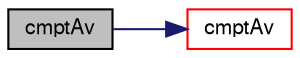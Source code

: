 digraph "cmptAv"
{
  bgcolor="transparent";
  edge [fontname="FreeSans",fontsize="10",labelfontname="FreeSans",labelfontsize="10"];
  node [fontname="FreeSans",fontsize="10",shape=record];
  rankdir="LR";
  Node67084 [label="cmptAv",height=0.2,width=0.4,color="black", fillcolor="grey75", style="filled", fontcolor="black"];
  Node67084 -> Node67085 [color="midnightblue",fontsize="10",style="solid",fontname="FreeSans"];
  Node67085 [label="cmptAv",height=0.2,width=0.4,color="red",URL="$a21124.html#a7af056d5acb329854c78eb3267468c11"];
}
